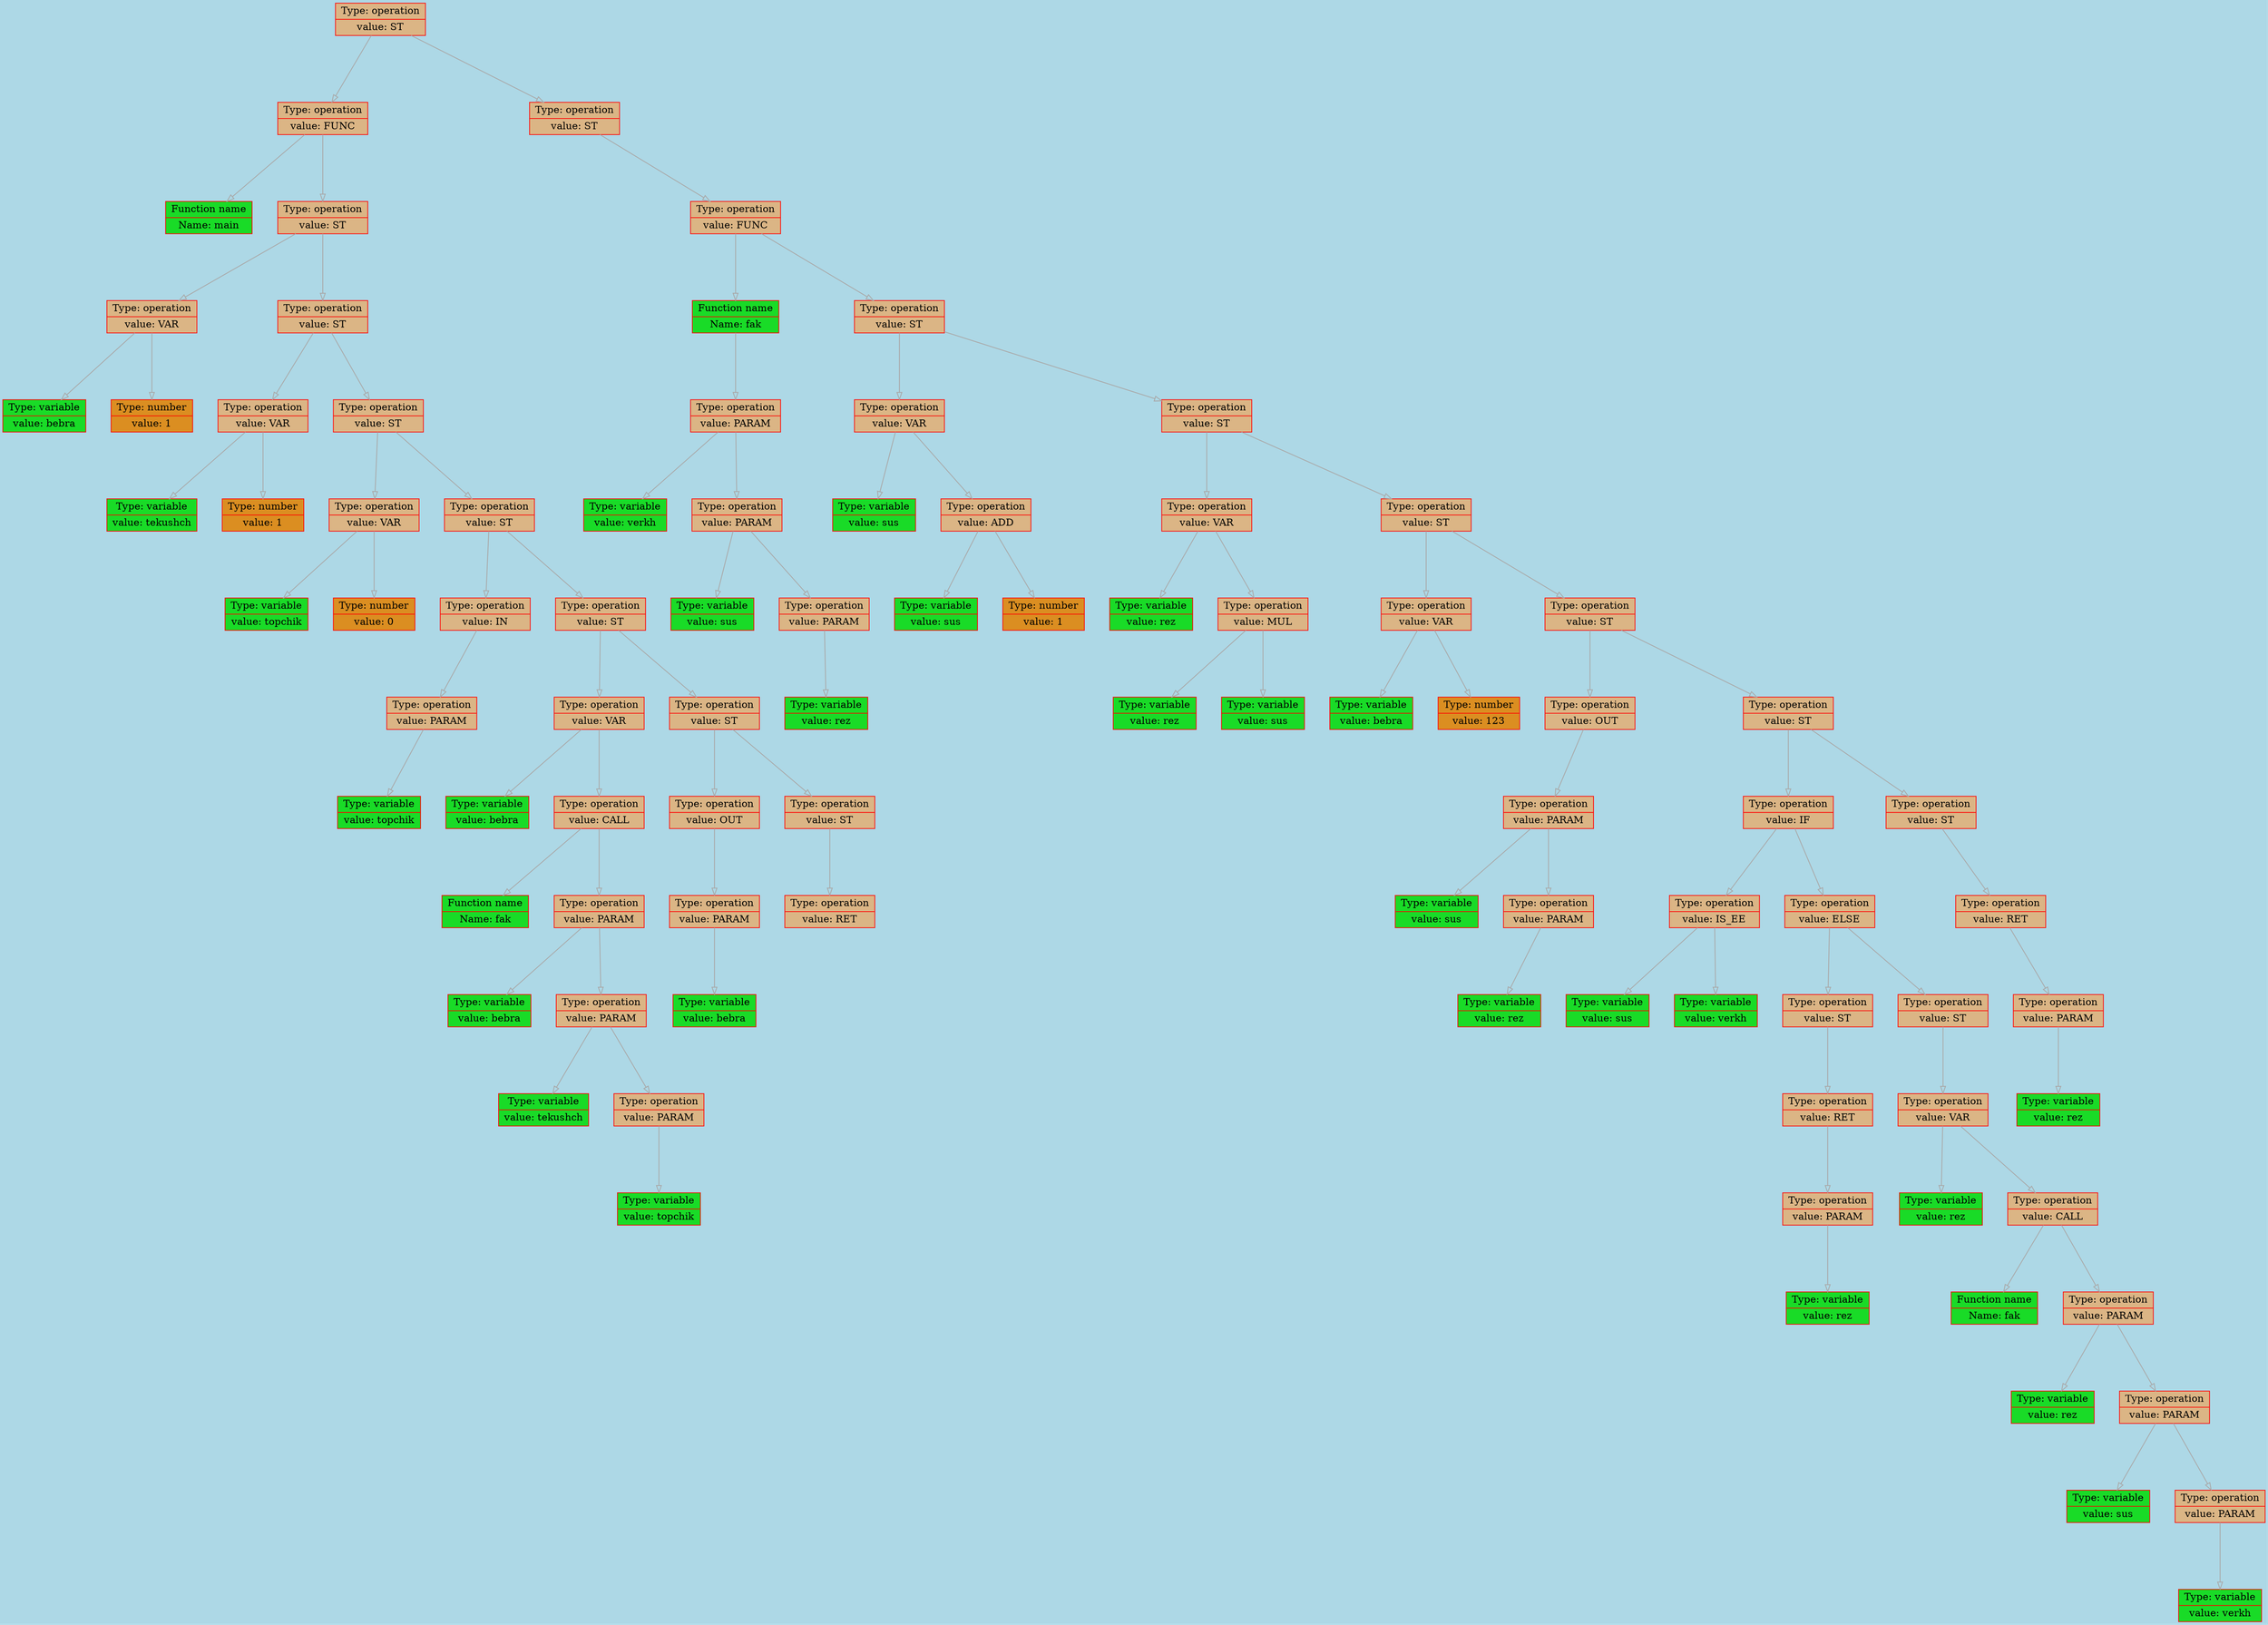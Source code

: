 
    digraph g {
        bgcolor="lightblue";
        dpi      = 200;
        fontname = "Comic Sans MS";
        fontsize = 20;
        rankdir   =  TB;
        edge [color = darkgrey, arrowhead = onormal, arrowsize = 1, penwidth = 1.2]
        graph[fillcolor = lightgreen, ranksep = 1.3, nodesep = 0.5,
        style = "rounded, filled",color = green, penwidth = 2]

    Node0000018ed67a03d0[shape=record, width=0.2, style="filled", color="red", fillcolor="#DBB585",label=" {Type: operation | value: ST}"] 
 
Node0000018ed675e520[shape=record, width=0.2, style="filled", color="red", fillcolor="#DBB585",label=" {Type: operation | value: FUNC}"] 
 
Node0000018ed675c1a0[shape=record, width=0.2, style="filled", color="red", fillcolor="#19DB27",label=" {Function name |Name: main}"] 
 
Node0000018ed675e880[shape=record, width=0.2, style="filled", color="red", fillcolor="#DBB585",label=" {Type: operation | value: ST}"] 
 
Node0000018ed675c230[shape=record, width=0.2, style="filled", color="red", fillcolor="#DBB585",label=" {Type: operation | value: VAR}"] 
 
Node0000018ed675c080[shape=record, width=0.2, style="filled", color="red", fillcolor="#19DB27",label=" {Type: variable | value: bebra}"] 
 
Node0000018ed675c0b0[shape=record, width=0.2, style="filled", color="red", fillcolor="#DB8E21",label=" {Type: number | value: 1}"] 
 
Node0000018ed675e7c0[shape=record, width=0.2, style="filled", color="red", fillcolor="#DBB585",label=" {Type: operation | value: ST}"] 
 
Node0000018ed675bff0[shape=record, width=0.2, style="filled", color="red", fillcolor="#DBB585",label=" {Type: operation | value: VAR}"] 
 
Node0000018ed675bf00[shape=record, width=0.2, style="filled", color="red", fillcolor="#19DB27",label=" {Type: variable | value: tekushch}"] 
 
Node0000018ed675bfc0[shape=record, width=0.2, style="filled", color="red", fillcolor="#DB8E21",label=" {Type: number | value: 1}"] 
 
Node0000018ed675e9a0[shape=record, width=0.2, style="filled", color="red", fillcolor="#DBB585",label=" {Type: operation | value: ST}"] 
 
Node0000018ed675c260[shape=record, width=0.2, style="filled", color="red", fillcolor="#DBB585",label=" {Type: operation | value: VAR}"] 
 
Node0000018ed675bf30[shape=record, width=0.2, style="filled", color="red", fillcolor="#19DB27",label=" {Type: variable | value: topchik}"] 
 
Node0000018ed675c050[shape=record, width=0.2, style="filled", color="red", fillcolor="#DB8E21",label=" {Type: number | value: 0}"] 
 
Node0000018ed675e970[shape=record, width=0.2, style="filled", color="red", fillcolor="#DBB585",label=" {Type: operation | value: ST}"] 
 
Node0000018ed675bf60[shape=record, width=0.2, style="filled", color="red", fillcolor="#DBB585",label=" {Type: operation | value: IN}"] 
 
Node0000018ed675c0e0[shape=record, width=0.2, style="filled", color="red", fillcolor="#DBB585",label=" {Type: operation | value: PARAM}"] 
 
Node0000018ed675c110[shape=record, width=0.2, style="filled", color="red", fillcolor="#19DB27",label=" {Type: variable | value: topchik}"] 
 
Node0000018ed675e940[shape=record, width=0.2, style="filled", color="red", fillcolor="#DBB585",label=" {Type: operation | value: ST}"] 
 
Node0000018ed675eb20[shape=record, width=0.2, style="filled", color="red", fillcolor="#DBB585",label=" {Type: operation | value: VAR}"] 
 
Node0000018ed675c170[shape=record, width=0.2, style="filled", color="red", fillcolor="#19DB27",label=" {Type: variable | value: bebra}"] 
 
Node0000018ed675e490[shape=record, width=0.2, style="filled", color="red", fillcolor="#DBB585",label=" {Type: operation | value: CALL}"] 
 
Node0000018ed675c140[shape=record, width=0.2, style="filled", color="red", fillcolor="#19DB27",label=" {Function name |Name: fak}"] 
 
Node0000018ed675e8e0[shape=record, width=0.2, style="filled", color="red", fillcolor="#DBB585",label=" {Type: operation | value: PARAM}"] 
 
Node0000018ed675e7f0[shape=record, width=0.2, style="filled", color="red", fillcolor="#19DB27",label=" {Type: variable | value: bebra}"] 
 
Node0000018ed675e9d0[shape=record, width=0.2, style="filled", color="red", fillcolor="#DBB585",label=" {Type: operation | value: PARAM}"] 
 
Node0000018ed675eb80[shape=record, width=0.2, style="filled", color="red", fillcolor="#19DB27",label=" {Type: variable | value: tekushch}"] 
 
Node0000018ed675ebe0[shape=record, width=0.2, style="filled", color="red", fillcolor="#DBB585",label=" {Type: operation | value: PARAM}"] 
 
Node0000018ed675e4c0[shape=record, width=0.2, style="filled", color="red", fillcolor="#19DB27",label=" {Type: variable | value: topchik}"] 
 
Node0000018ed675e4f0[shape=record, width=0.2, style="filled", color="red", fillcolor="#DBB585",label=" {Type: operation | value: ST}"] 
 
Node0000018ed675e640[shape=record, width=0.2, style="filled", color="red", fillcolor="#DBB585",label=" {Type: operation | value: OUT}"] 
 
Node0000018ed675ea00[shape=record, width=0.2, style="filled", color="red", fillcolor="#DBB585",label=" {Type: operation | value: PARAM}"] 
 
Node0000018ed675ea90[shape=record, width=0.2, style="filled", color="red", fillcolor="#19DB27",label=" {Type: variable | value: bebra}"] 
 
Node0000018ed675e610[shape=record, width=0.2, style="filled", color="red", fillcolor="#DBB585",label=" {Type: operation | value: ST}"] 
 
Node0000018ed675e790[shape=record, width=0.2, style="filled", color="red", fillcolor="#DBB585",label=" {Type: operation | value: RET}"] 
 
Node0000018ed67a0250[shape=record, width=0.2, style="filled", color="red", fillcolor="#DBB585",label=" {Type: operation | value: ST}"] 
 
Node0000018ed67a0280[shape=record, width=0.2, style="filled", color="red", fillcolor="#DBB585",label=" {Type: operation | value: FUNC}"] 
 
Node0000018ed675e820[shape=record, width=0.2, style="filled", color="red", fillcolor="#19DB27",label=" {Function name |Name: fak}"] 
 
Node0000018ed675eb50[shape=record, width=0.2, style="filled", color="red", fillcolor="#DBB585",label=" {Type: operation | value: PARAM}"] 
 
Node0000018ed675e5e0[shape=record, width=0.2, style="filled", color="red", fillcolor="#19DB27",label=" {Type: variable | value: verkh}"] 
 
Node0000018ed675e730[shape=record, width=0.2, style="filled", color="red", fillcolor="#DBB585",label=" {Type: operation | value: PARAM}"] 
 
Node0000018ed675e8b0[shape=record, width=0.2, style="filled", color="red", fillcolor="#19DB27",label=" {Type: variable | value: sus}"] 
 
Node0000018ed675ebb0[shape=record, width=0.2, style="filled", color="red", fillcolor="#DBB585",label=" {Type: operation | value: PARAM}"] 
 
Node0000018ed675e460[shape=record, width=0.2, style="filled", color="red", fillcolor="#19DB27",label=" {Type: variable | value: rez}"] 
 
Node0000018ed67a0100[shape=record, width=0.2, style="filled", color="red", fillcolor="#DBB585",label=" {Type: operation | value: ST}"] 
 
Node0000018ed675ea30[shape=record, width=0.2, style="filled", color="red", fillcolor="#DBB585",label=" {Type: operation | value: VAR}"] 
 
Node0000018ed675eac0[shape=record, width=0.2, style="filled", color="red", fillcolor="#19DB27",label=" {Type: variable | value: sus}"] 
 
Node0000018ed675e760[shape=record, width=0.2, style="filled", color="red", fillcolor="#DBB585",label=" {Type: operation | value: ADD}"] 
 
Node0000018ed675e550[shape=record, width=0.2, style="filled", color="red", fillcolor="#19DB27",label=" {Type: variable | value: sus}"] 
 
Node0000018ed675e700[shape=record, width=0.2, style="filled", color="red", fillcolor="#DB8E21",label=" {Type: number | value: 1}"] 
 
Node0000018ed67a06a0[shape=record, width=0.2, style="filled", color="red", fillcolor="#DBB585",label=" {Type: operation | value: ST}"] 
 
Node0000018ed675e5b0[shape=record, width=0.2, style="filled", color="red", fillcolor="#DBB585",label=" {Type: operation | value: VAR}"] 
 
Node0000018ed675ea60[shape=record, width=0.2, style="filled", color="red", fillcolor="#19DB27",label=" {Type: variable | value: rez}"] 
 
Node0000018ed675eaf0[shape=record, width=0.2, style="filled", color="red", fillcolor="#DBB585",label=" {Type: operation | value: MUL}"] 
 
Node0000018ed675e580[shape=record, width=0.2, style="filled", color="red", fillcolor="#19DB27",label=" {Type: variable | value: rez}"] 
 
Node0000018ed675e850[shape=record, width=0.2, style="filled", color="red", fillcolor="#19DB27",label=" {Type: variable | value: sus}"] 
 
Node0000018ed67a0850[shape=record, width=0.2, style="filled", color="red", fillcolor="#DBB585",label=" {Type: operation | value: ST}"] 
 
Node0000018ed675e6a0[shape=record, width=0.2, style="filled", color="red", fillcolor="#DBB585",label=" {Type: operation | value: VAR}"] 
 
Node0000018ed675e670[shape=record, width=0.2, style="filled", color="red", fillcolor="#19DB27",label=" {Type: variable | value: bebra}"] 
 
Node0000018ed675e910[shape=record, width=0.2, style="filled", color="red", fillcolor="#DB8E21",label=" {Type: number | value: 123}"] 
 
Node0000018ed67a0670[shape=record, width=0.2, style="filled", color="red", fillcolor="#DBB585",label=" {Type: operation | value: ST}"] 
 
Node0000018ed67a06d0[shape=record, width=0.2, style="filled", color="red", fillcolor="#DBB585",label=" {Type: operation | value: OUT}"] 
 
Node0000018ed67a0490[shape=record, width=0.2, style="filled", color="red", fillcolor="#DBB585",label=" {Type: operation | value: PARAM}"] 
 
Node0000018ed675e6d0[shape=record, width=0.2, style="filled", color="red", fillcolor="#19DB27",label=" {Type: variable | value: sus}"] 
 
Node0000018ed67a0730[shape=record, width=0.2, style="filled", color="red", fillcolor="#DBB585",label=" {Type: operation | value: PARAM}"] 
 
Node0000018ed67a04f0[shape=record, width=0.2, style="filled", color="red", fillcolor="#19DB27",label=" {Type: variable | value: rez}"] 
 
Node0000018ed67a0520[shape=record, width=0.2, style="filled", color="red", fillcolor="#DBB585",label=" {Type: operation | value: ST}"] 
 
Node0000018ed67a0580[shape=record, width=0.2, style="filled", color="red", fillcolor="#DBB585",label=" {Type: operation | value: IF}"] 
 
Node0000018ed67a0640[shape=record, width=0.2, style="filled", color="red", fillcolor="#DBB585",label=" {Type: operation | value: IS_EE}"] 
 
Node0000018ed67a0310[shape=record, width=0.2, style="filled", color="red", fillcolor="#19DB27",label=" {Type: variable | value: sus}"] 
 
Node0000018ed67a0130[shape=record, width=0.2, style="filled", color="red", fillcolor="#19DB27",label=" {Type: variable | value: verkh}"] 
 
Node0000018ed67a01f0[shape=record, width=0.2, style="filled", color="red", fillcolor="#DBB585",label=" {Type: operation | value: ELSE}"] 
 
Node0000018ed67a0610[shape=record, width=0.2, style="filled", color="red", fillcolor="#DBB585",label=" {Type: operation | value: ST}"] 
 
Node0000018ed67a05b0[shape=record, width=0.2, style="filled", color="red", fillcolor="#DBB585",label=" {Type: operation | value: RET}"] 
 
Node0000018ed67a03a0[shape=record, width=0.2, style="filled", color="red", fillcolor="#DBB585",label=" {Type: operation | value: PARAM}"] 
 
Node0000018ed67a0700[shape=record, width=0.2, style="filled", color="red", fillcolor="#19DB27",label=" {Type: variable | value: rez}"] 
 
Node0000018ed67a01c0[shape=record, width=0.2, style="filled", color="red", fillcolor="#DBB585",label=" {Type: operation | value: ST}"] 
 
Node0000018ed67a0760[shape=record, width=0.2, style="filled", color="red", fillcolor="#DBB585",label=" {Type: operation | value: VAR}"] 
 
Node0000018ed67a07f0[shape=record, width=0.2, style="filled", color="red", fillcolor="#19DB27",label=" {Type: variable | value: rez}"] 
 
Node0000018ed67a0220[shape=record, width=0.2, style="filled", color="red", fillcolor="#DBB585",label=" {Type: operation | value: CALL}"] 
 
Node0000018ed67a07c0[shape=record, width=0.2, style="filled", color="red", fillcolor="#19DB27",label=" {Function name |Name: fak}"] 
 
Node0000018ed67a0160[shape=record, width=0.2, style="filled", color="red", fillcolor="#DBB585",label=" {Type: operation | value: PARAM}"] 
 
Node0000018ed67a0550[shape=record, width=0.2, style="filled", color="red", fillcolor="#19DB27",label=" {Type: variable | value: rez}"] 
 
Node0000018ed67a0430[shape=record, width=0.2, style="filled", color="red", fillcolor="#DBB585",label=" {Type: operation | value: PARAM}"] 
 
Node0000018ed67a0190[shape=record, width=0.2, style="filled", color="red", fillcolor="#19DB27",label=" {Type: variable | value: sus}"] 
 
Node0000018ed67a0820[shape=record, width=0.2, style="filled", color="red", fillcolor="#DBB585",label=" {Type: operation | value: PARAM}"] 
 
Node0000018ed67a00d0[shape=record, width=0.2, style="filled", color="red", fillcolor="#19DB27",label=" {Type: variable | value: verkh}"] 
 
Node0000018ed67a02b0[shape=record, width=0.2, style="filled", color="red", fillcolor="#DBB585",label=" {Type: operation | value: ST}"] 
 
Node0000018ed67a05e0[shape=record, width=0.2, style="filled", color="red", fillcolor="#DBB585",label=" {Type: operation | value: RET}"] 
 
Node0000018ed67a0460[shape=record, width=0.2, style="filled", color="red", fillcolor="#DBB585",label=" {Type: operation | value: PARAM}"] 
 
Node0000018ed67a0790[shape=record, width=0.2, style="filled", color="red", fillcolor="#19DB27",label=" {Type: variable | value: rez}"] 
 
Node0000018ed67a03d0->Node0000018ed675e520
Node0000018ed675e520->Node0000018ed675c1a0
Node0000018ed675e520->Node0000018ed675e880
Node0000018ed675e880->Node0000018ed675c230
Node0000018ed675c230->Node0000018ed675c080
Node0000018ed675c230->Node0000018ed675c0b0
Node0000018ed675e880->Node0000018ed675e7c0
Node0000018ed675e7c0->Node0000018ed675bff0
Node0000018ed675bff0->Node0000018ed675bf00
Node0000018ed675bff0->Node0000018ed675bfc0
Node0000018ed675e7c0->Node0000018ed675e9a0
Node0000018ed675e9a0->Node0000018ed675c260
Node0000018ed675c260->Node0000018ed675bf30
Node0000018ed675c260->Node0000018ed675c050
Node0000018ed675e9a0->Node0000018ed675e970
Node0000018ed675e970->Node0000018ed675bf60
Node0000018ed675bf60->Node0000018ed675c0e0
Node0000018ed675c0e0->Node0000018ed675c110
Node0000018ed675e970->Node0000018ed675e940
Node0000018ed675e940->Node0000018ed675eb20
Node0000018ed675eb20->Node0000018ed675c170
Node0000018ed675eb20->Node0000018ed675e490
Node0000018ed675e490->Node0000018ed675c140
Node0000018ed675e490->Node0000018ed675e8e0
Node0000018ed675e8e0->Node0000018ed675e7f0
Node0000018ed675e8e0->Node0000018ed675e9d0
Node0000018ed675e9d0->Node0000018ed675eb80
Node0000018ed675e9d0->Node0000018ed675ebe0
Node0000018ed675ebe0->Node0000018ed675e4c0
Node0000018ed675e940->Node0000018ed675e4f0
Node0000018ed675e4f0->Node0000018ed675e640
Node0000018ed675e640->Node0000018ed675ea00
Node0000018ed675ea00->Node0000018ed675ea90
Node0000018ed675e4f0->Node0000018ed675e610
Node0000018ed675e610->Node0000018ed675e790
Node0000018ed67a03d0->Node0000018ed67a0250
Node0000018ed67a0250->Node0000018ed67a0280
Node0000018ed67a0280->Node0000018ed675e820
Node0000018ed675e820->Node0000018ed675eb50
Node0000018ed675eb50->Node0000018ed675e5e0
Node0000018ed675eb50->Node0000018ed675e730
Node0000018ed675e730->Node0000018ed675e8b0
Node0000018ed675e730->Node0000018ed675ebb0
Node0000018ed675ebb0->Node0000018ed675e460
Node0000018ed67a0280->Node0000018ed67a0100
Node0000018ed67a0100->Node0000018ed675ea30
Node0000018ed675ea30->Node0000018ed675eac0
Node0000018ed675ea30->Node0000018ed675e760
Node0000018ed675e760->Node0000018ed675e550
Node0000018ed675e760->Node0000018ed675e700
Node0000018ed67a0100->Node0000018ed67a06a0
Node0000018ed67a06a0->Node0000018ed675e5b0
Node0000018ed675e5b0->Node0000018ed675ea60
Node0000018ed675e5b0->Node0000018ed675eaf0
Node0000018ed675eaf0->Node0000018ed675e580
Node0000018ed675eaf0->Node0000018ed675e850
Node0000018ed67a06a0->Node0000018ed67a0850
Node0000018ed67a0850->Node0000018ed675e6a0
Node0000018ed675e6a0->Node0000018ed675e670
Node0000018ed675e6a0->Node0000018ed675e910
Node0000018ed67a0850->Node0000018ed67a0670
Node0000018ed67a0670->Node0000018ed67a06d0
Node0000018ed67a06d0->Node0000018ed67a0490
Node0000018ed67a0490->Node0000018ed675e6d0
Node0000018ed67a0490->Node0000018ed67a0730
Node0000018ed67a0730->Node0000018ed67a04f0
Node0000018ed67a0670->Node0000018ed67a0520
Node0000018ed67a0520->Node0000018ed67a0580
Node0000018ed67a0580->Node0000018ed67a0640
Node0000018ed67a0640->Node0000018ed67a0310
Node0000018ed67a0640->Node0000018ed67a0130
Node0000018ed67a0580->Node0000018ed67a01f0
Node0000018ed67a01f0->Node0000018ed67a0610
Node0000018ed67a0610->Node0000018ed67a05b0
Node0000018ed67a05b0->Node0000018ed67a03a0
Node0000018ed67a03a0->Node0000018ed67a0700
Node0000018ed67a01f0->Node0000018ed67a01c0
Node0000018ed67a01c0->Node0000018ed67a0760
Node0000018ed67a0760->Node0000018ed67a07f0
Node0000018ed67a0760->Node0000018ed67a0220
Node0000018ed67a0220->Node0000018ed67a07c0
Node0000018ed67a0220->Node0000018ed67a0160
Node0000018ed67a0160->Node0000018ed67a0550
Node0000018ed67a0160->Node0000018ed67a0430
Node0000018ed67a0430->Node0000018ed67a0190
Node0000018ed67a0430->Node0000018ed67a0820
Node0000018ed67a0820->Node0000018ed67a00d0
Node0000018ed67a0520->Node0000018ed67a02b0
Node0000018ed67a02b0->Node0000018ed67a05e0
Node0000018ed67a05e0->Node0000018ed67a0460
Node0000018ed67a0460->Node0000018ed67a0790
}
